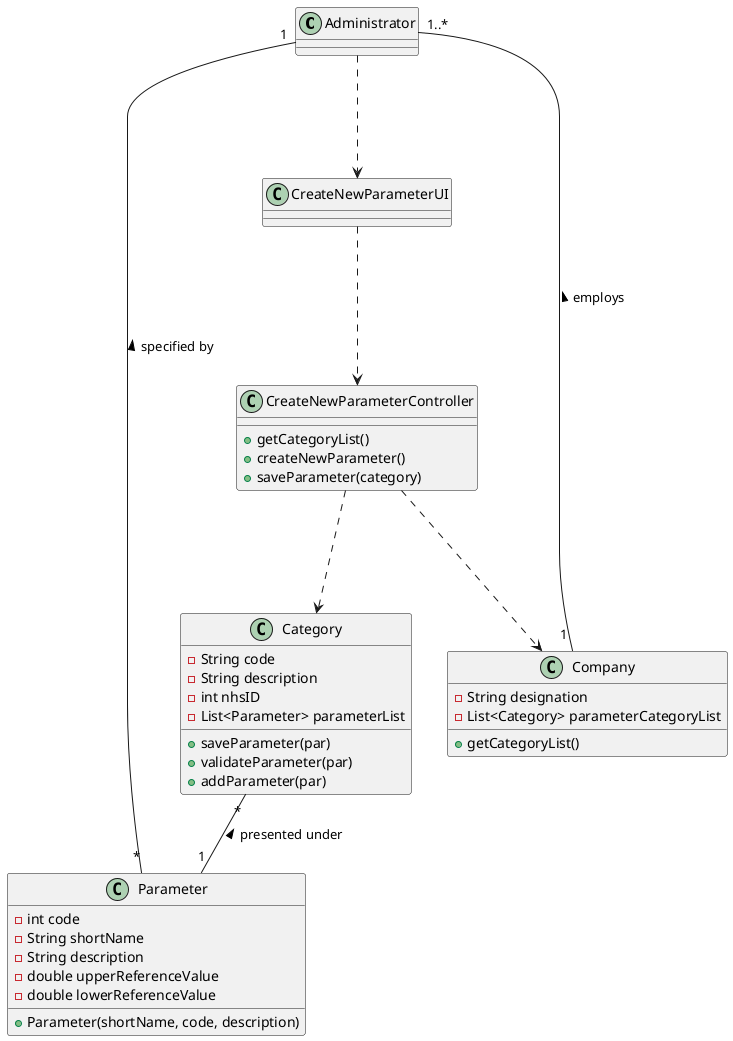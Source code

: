 @startuml

class Administrator
class Parameter {
-int code
-String shortName
-String description
-double upperReferenceValue
-double lowerReferenceValue

+Parameter(shortName, code, description)
}

class CreateNewParameterUI{
}

class CreateNewParameterController{

+getCategoryList()
+createNewParameter()
+saveParameter(category)
}

class Company{
-String designation
-List<Category> parameterCategoryList

+getCategoryList()
}

class Category {
-String code
-String description
-int nhsID
-List<Parameter> parameterList

+saveParameter(par)
+validateParameter(par)
+addParameter(par)
}


Administrator ...> CreateNewParameterUI
CreateNewParameterUI ...> CreateNewParameterController
CreateNewParameterController ...> Category
CreateNewParameterController ...> Company
Category "*"--"1" Parameter : presented under <
Parameter "*"-up-"1" Administrator : specified by >
Company"1 "-"1..*" Administrator : > employs

@enduml